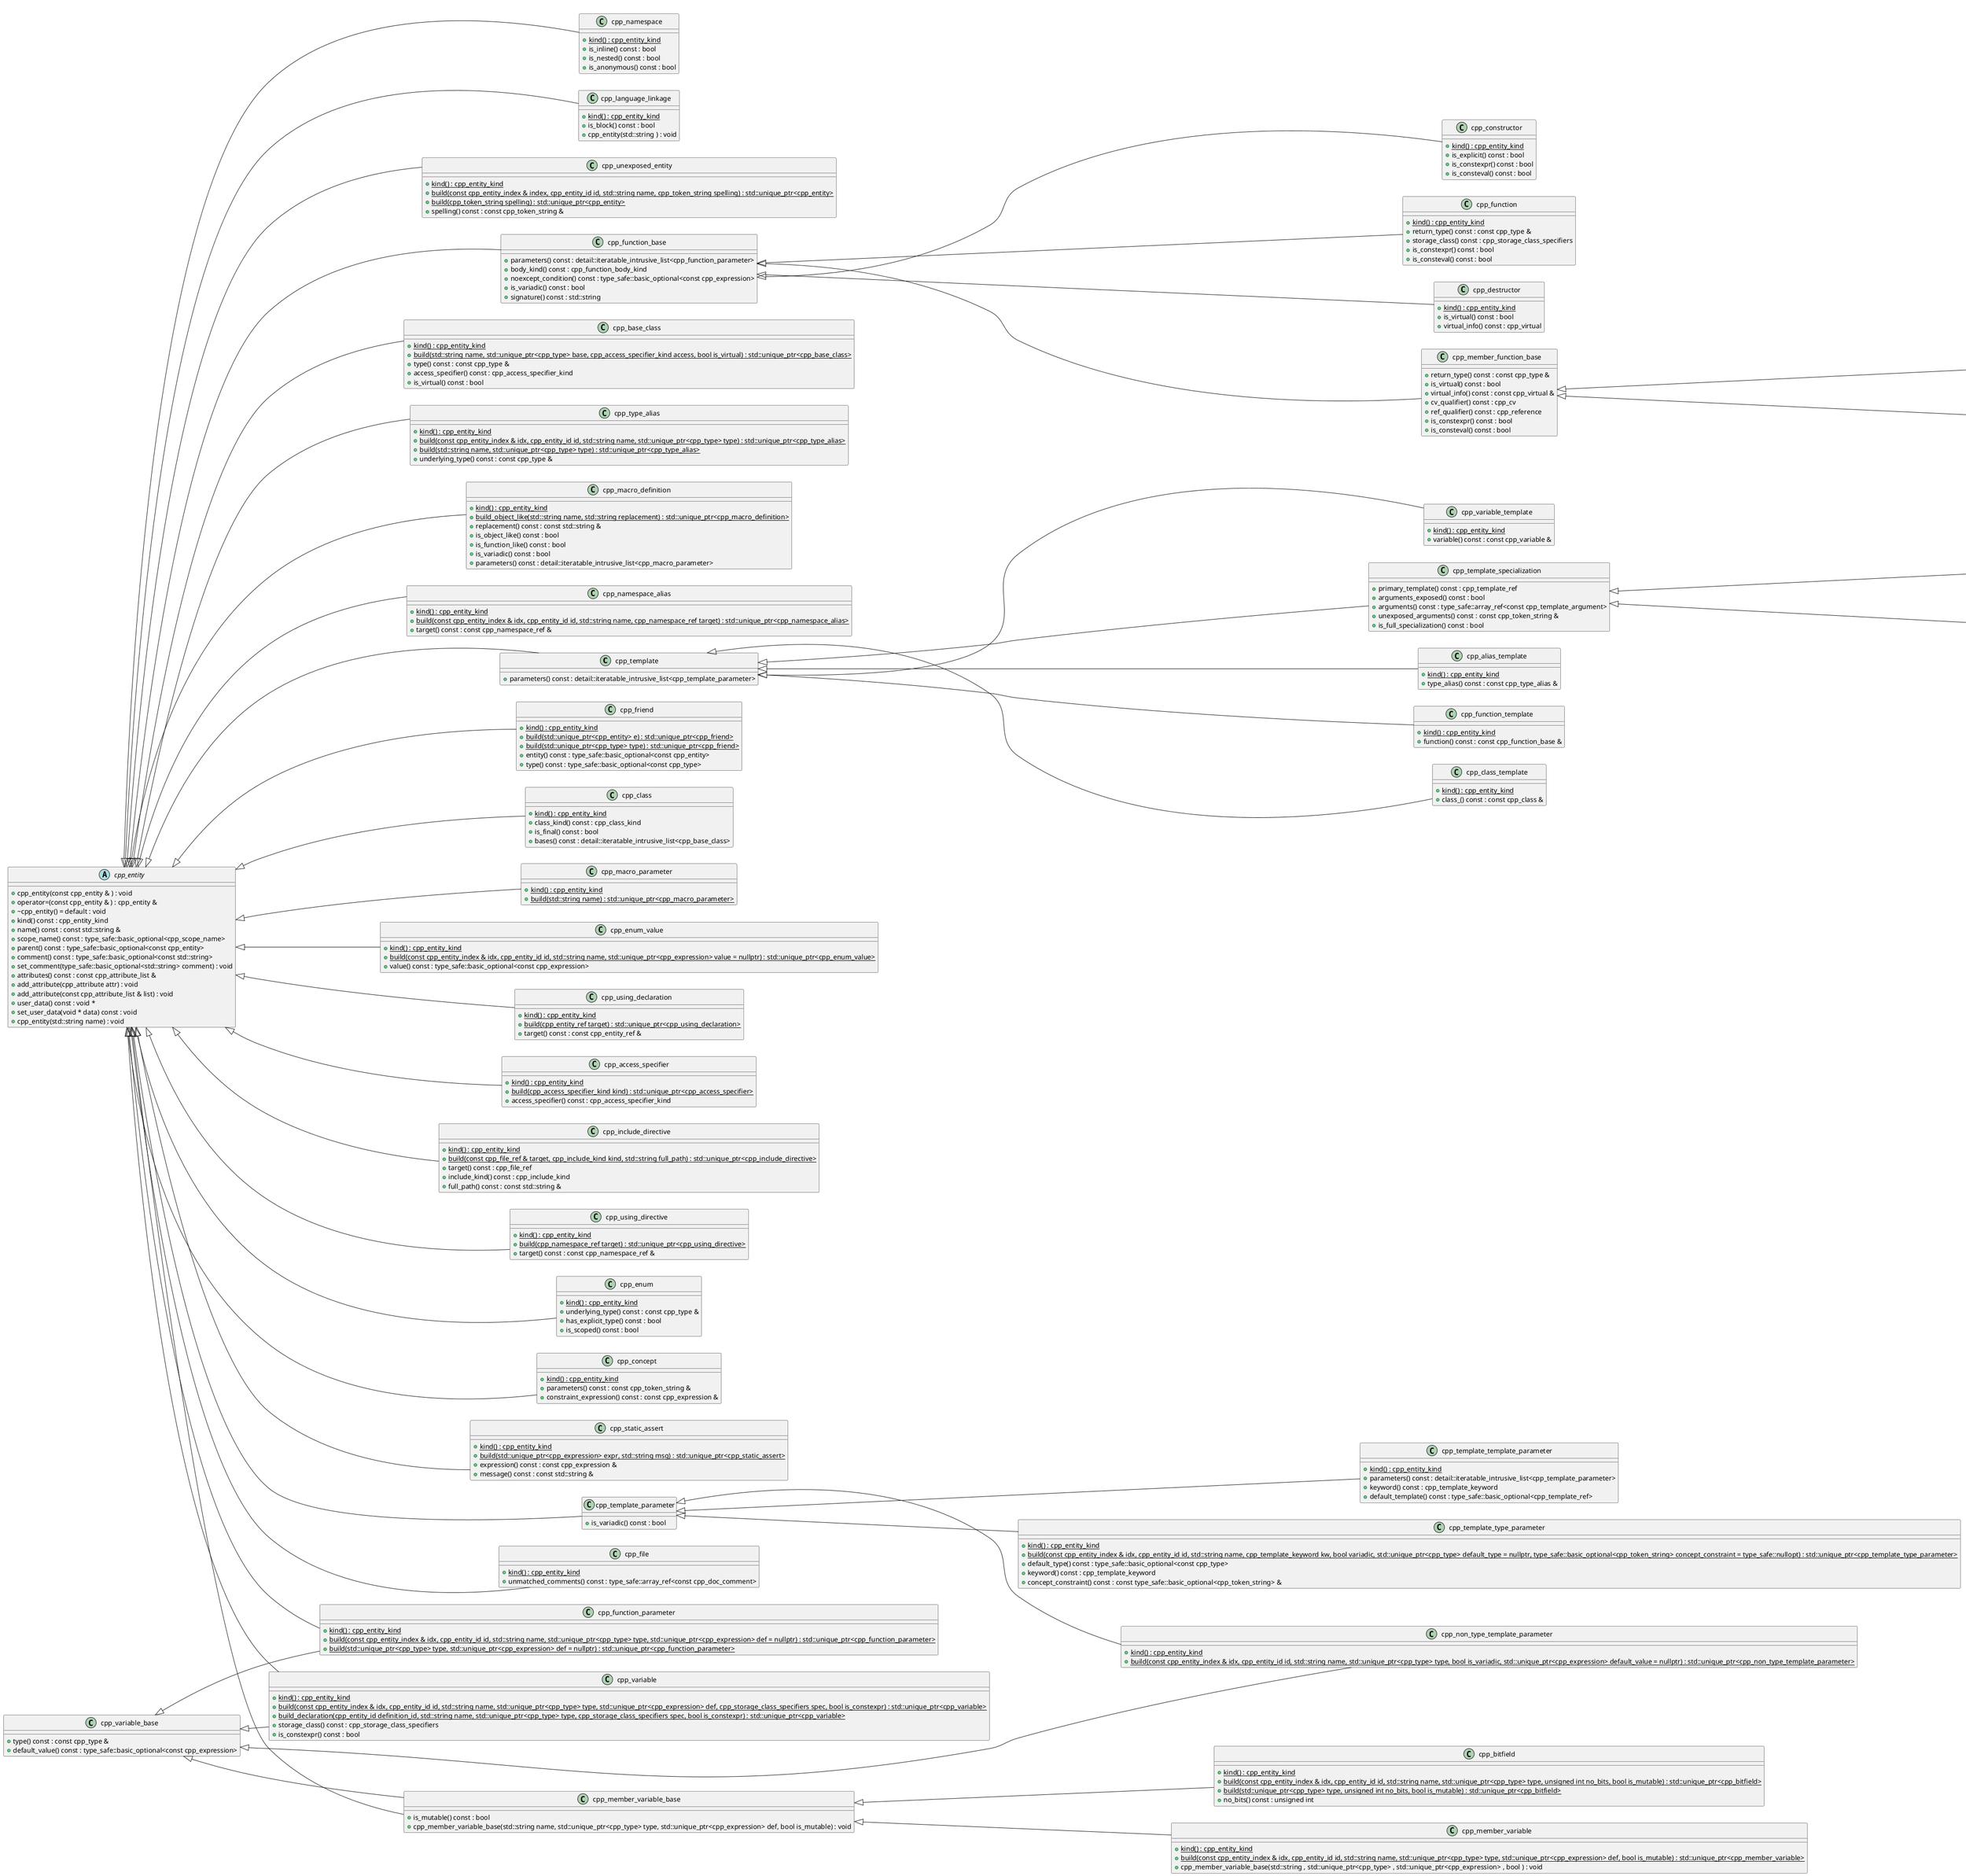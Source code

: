 @startuml
left to right direction
class "cpp_template" as C_0000007122300671081288
class C_0000007122300671081288 [[https://github.com/foonathan/cppast/blob/f81be80b524a88533f7e5eefd96fe10dc59cc289/include/cppast/cppast_fwd.hpp#L61{cpp_template}]] {
+parameters() const : detail::iteratable_intrusive_list<cpp_template_parameter>
}
class "cpp_constructor" as C_0000093026110207222749
class C_0000093026110207222749 [[https://github.com/foonathan/cppast/blob/f81be80b524a88533f7e5eefd96fe10dc59cc289/include/cppast/cppast_fwd.hpp#L24{cpp_constructor}]] {
{static} +kind() : cpp_entity_kind
+is_explicit() const : bool
+is_constexpr() const : bool
+is_consteval() const : bool
}
class "cpp_variable_base" as C_0000184600132526931259
class C_0000184600132526931259 [[https://github.com/foonathan/cppast/blob/f81be80b524a88533f7e5eefd96fe10dc59cc289/include/cppast/cppast_fwd.hpp#L79{cpp_variable_base}]] {
+type() const : const cpp_type &
+default_value() const : type_safe::basic_optional<const cpp_expression>
}
class "cpp_member_function" as C_0000204784596342006018
class C_0000204784596342006018 [[https://github.com/foonathan/cppast/blob/f81be80b524a88533f7e5eefd96fe10dc59cc289/include/cppast/cppast_fwd.hpp#L50{cpp_member_function}]] {
{static} +kind() : cpp_entity_kind
}
class "cpp_friend" as C_0000303046364398051951
class C_0000303046364398051951 [[https://github.com/foonathan/cppast/blob/f81be80b524a88533f7e5eefd96fe10dc59cc289/include/cppast/cppast_fwd.hpp#L38{cpp_friend}]] {
{static} +kind() : cpp_entity_kind
{static} +build(std::unique_ptr<cpp_entity> e) : std::unique_ptr<cpp_friend>
{static} +build(std::unique_ptr<cpp_type> type) : std::unique_ptr<cpp_friend>
+entity() const : type_safe::basic_optional<const cpp_entity>
+type() const : type_safe::basic_optional<const cpp_type>
}
class "cpp_class_template" as C_0000354944277741654522
class C_0000354944277741654522 [[https://github.com/foonathan/cppast/blob/f81be80b524a88533f7e5eefd96fe10dc59cc289/include/cppast/cppast_fwd.hpp#L21{cpp_class_template}]] {
{static} +kind() : cpp_entity_kind
+class_() const : const cpp_class &
}
class "cpp_class" as C_0000405957729531335243
class C_0000405957729531335243 [[https://github.com/foonathan/cppast/blob/f81be80b524a88533f7e5eefd96fe10dc59cc289/include/cppast/cppast_fwd.hpp#L20{cpp_class}]] {
{static} +kind() : cpp_entity_kind
+class_kind() const : cpp_class_kind
+is_final() const : bool
+bases() const : detail::iteratable_intrusive_list<cpp_base_class>
}
class "cpp_macro_parameter" as C_0000481403470717148125
class C_0000481403470717148125 [[https://github.com/foonathan/cppast/blob/f81be80b524a88533f7e5eefd96fe10dc59cc289/include/cppast/cppast_fwd.hpp#L49{cpp_macro_parameter}]] {
{static} +kind() : cpp_entity_kind
{static} +build(std::string name) : std::unique_ptr<cpp_macro_parameter>
}
class "cpp_variable_template" as C_0000528839971184410995
class C_0000528839971184410995 [[https://github.com/foonathan/cppast/blob/f81be80b524a88533f7e5eefd96fe10dc59cc289/include/cppast/cppast_fwd.hpp#L80{cpp_variable_template}]] {
{static} +kind() : cpp_entity_kind
+variable() const : const cpp_variable &
}
class "cpp_template_specialization" as C_0000529201356065019777
class C_0000529201356065019777 [[https://github.com/foonathan/cppast/blob/f81be80b524a88533f7e5eefd96fe10dc59cc289/include/cppast/cppast_fwd.hpp#L66{cpp_template_specialization}]] {
+primary_template() const : cpp_template_ref
+arguments_exposed() const : bool
+arguments() const : type_safe::array_ref<const cpp_template_argument>
+unexposed_arguments() const : const cpp_token_string &
+is_full_specialization() const : bool
}
class "cpp_enum_value" as C_0000569714057132864504
class C_0000569714057132864504 [[https://github.com/foonathan/cppast/blob/f81be80b524a88533f7e5eefd96fe10dc59cc289/include/cppast/cppast_fwd.hpp#L34{cpp_enum_value}]] {
{static} +kind() : cpp_entity_kind
{static} +build(const cpp_entity_index & idx, cpp_entity_id id, std::string name, std::unique_ptr<cpp_expression> value = nullptr) : std::unique_ptr<cpp_enum_value>
+value() const : type_safe::basic_optional<const cpp_expression>
}
class "cpp_using_declaration" as C_0000609158070514656735
class C_0000609158070514656735 [[https://github.com/foonathan/cppast/blob/f81be80b524a88533f7e5eefd96fe10dc59cc289/include/cppast/cppast_fwd.hpp#L76{cpp_using_declaration}]] {
{static} +kind() : cpp_entity_kind
{static} +build(cpp_entity_ref target) : std::unique_ptr<cpp_using_declaration>
+target() const : const cpp_entity_ref &
}
class "cpp_access_specifier" as C_0000706843607037461153
class C_0000706843607037461153 [[https://github.com/foonathan/cppast/blob/f81be80b524a88533f7e5eefd96fe10dc59cc289/include/cppast/cppast_fwd.hpp#L12{cpp_access_specifier}]] {
{static} +kind() : cpp_entity_kind
{static} +build(cpp_access_specifier_kind kind) : std::unique_ptr<cpp_access_specifier>
+access_specifier() const : cpp_access_specifier_kind
}
class "cpp_include_directive" as C_0000710886303767961620
class C_0000710886303767961620 [[https://github.com/foonathan/cppast/blob/f81be80b524a88533f7e5eefd96fe10dc59cc289/include/cppast/cppast_fwd.hpp#L45{cpp_include_directive}]] {
{static} +kind() : cpp_entity_kind
{static} +build(const cpp_file_ref & target, cpp_include_kind kind, std::string full_path) : std::unique_ptr<cpp_include_directive>
+target() const : cpp_file_ref
+include_kind() const : cpp_include_kind
+full_path() const : const std::string &
}
class "cpp_template_template_parameter" as C_0000753898560016921202
class C_0000753898560016921202 [[https://github.com/foonathan/cppast/blob/f81be80b524a88533f7e5eefd96fe10dc59cc289/include/cppast/cppast_fwd.hpp#L67{cpp_template_template_parameter}]] {
{static} +kind() : cpp_entity_kind
+parameters() const : detail::iteratable_intrusive_list<cpp_template_parameter>
+keyword() const : cpp_template_keyword
+default_template() const : type_safe::basic_optional<cpp_template_ref>
}
class "cpp_using_directive" as C_0000884493087412892762
class C_0000884493087412892762 [[https://github.com/foonathan/cppast/blob/f81be80b524a88533f7e5eefd96fe10dc59cc289/include/cppast/cppast_fwd.hpp#L77{cpp_using_directive}]] {
{static} +kind() : cpp_entity_kind
{static} +build(cpp_namespace_ref target) : std::unique_ptr<cpp_using_directive>
+target() const : const cpp_namespace_ref &
}
class "cpp_enum" as C_0000914084519342392608
class C_0000914084519342392608 [[https://github.com/foonathan/cppast/blob/f81be80b524a88533f7e5eefd96fe10dc59cc289/include/cppast/cppast_fwd.hpp#L33{cpp_enum}]] {
{static} +kind() : cpp_entity_kind
+underlying_type() const : const cpp_type &
+has_explicit_type() const : bool
+is_scoped() const : bool
}
class "cpp_alias_template" as C_0000949738581869538757
class C_0000949738581869538757 [[https://github.com/foonathan/cppast/blob/f81be80b524a88533f7e5eefd96fe10dc59cc289/include/cppast/cppast_fwd.hpp#L13{cpp_alias_template}]] {
{static} +kind() : cpp_entity_kind
+type_alias() const : const cpp_type_alias &
}
class "cpp_concept" as C_0001015000934507811109
class C_0001015000934507811109 [[https://github.com/foonathan/cppast/blob/f81be80b524a88533f7e5eefd96fe10dc59cc289/include/cppast/cppast_fwd.hpp#L23{cpp_concept}]] {
{static} +kind() : cpp_entity_kind
+parameters() const : const cpp_token_string &
+constraint_expression() const : const cpp_expression &
}
class "cpp_function" as C_0001029800296375209800
class C_0001029800296375209800 [[https://github.com/foonathan/cppast/blob/f81be80b524a88533f7e5eefd96fe10dc59cc289/include/cppast/cppast_fwd.hpp#L39{cpp_function}]] {
{static} +kind() : cpp_entity_kind
+return_type() const : const cpp_type &
+storage_class() const : cpp_storage_class_specifiers
+is_constexpr() const : bool
+is_consteval() const : bool
}
class "cpp_static_assert" as C_0001035636844572508781
class C_0001035636844572508781 [[https://github.com/foonathan/cppast/blob/f81be80b524a88533f7e5eefd96fe10dc59cc289/include/cppast/cppast_fwd.hpp#L60{cpp_static_assert}]] {
{static} +kind() : cpp_entity_kind
{static} +build(std::unique_ptr<cpp_expression> expr, std::string msg) : std::unique_ptr<cpp_static_assert>
+expression() const : const cpp_expression &
+message() const : const std::string &
}
class "cpp_bitfield" as C_0001142080746427367264
class C_0001142080746427367264 [[https://github.com/foonathan/cppast/blob/f81be80b524a88533f7e5eefd96fe10dc59cc289/include/cppast/cppast_fwd.hpp#L18{cpp_bitfield}]] {
{static} +kind() : cpp_entity_kind
{static} +build(const cpp_entity_index & idx, cpp_entity_id id, std::string name, std::unique_ptr<cpp_type> type, unsigned int no_bits, bool is_mutable) : std::unique_ptr<cpp_bitfield>
{static} +build(std::unique_ptr<cpp_type> type, unsigned int no_bits, bool is_mutable) : std::unique_ptr<cpp_bitfield>
+no_bits() const : unsigned int
}
class "cpp_template_parameter" as C_0001158442798649543268
class C_0001158442798649543268 [[https://github.com/foonathan/cppast/blob/f81be80b524a88533f7e5eefd96fe10dc59cc289/include/cppast/cppast_fwd.hpp#L64{cpp_template_parameter}]] {
+is_variadic() const : bool
}
class "cpp_function_base" as C_0001223070325447825853
class C_0001223070325447825853 [[https://github.com/foonathan/cppast/blob/f81be80b524a88533f7e5eefd96fe10dc59cc289/include/cppast/cppast_fwd.hpp#L40{cpp_function_base}]] {
+parameters() const : detail::iteratable_intrusive_list<cpp_function_parameter>
+body_kind() const : cpp_function_body_kind
+noexcept_condition() const : type_safe::basic_optional<const cpp_expression>
+is_variadic() const : bool
+signature() const : std::string
}
class "cpp_file" as C_0001248593507051490272
class C_0001248593507051490272 [[https://github.com/foonathan/cppast/blob/f81be80b524a88533f7e5eefd96fe10dc59cc289/include/cppast/cppast_fwd.hpp#L36{cpp_file}]] {
{static} +kind() : cpp_entity_kind
+unmatched_comments() const : type_safe::array_ref<const cpp_doc_comment>
}
class "cpp_member_variable_base" as C_0001290905484738066347
class C_0001290905484738066347 [[https://github.com/foonathan/cppast/blob/f81be80b524a88533f7e5eefd96fe10dc59cc289/include/cppast/cppast_fwd.hpp#L54{cpp_member_variable_base}]] {
+is_mutable() const : bool
+cpp_member_variable_base(std::string name, std::unique_ptr<cpp_type> type, std::unique_ptr<cpp_expression> def, bool is_mutable) : void
}
class "cpp_namespace" as C_0001318630691633731356
class C_0001318630691633731356 [[https://github.com/foonathan/cppast/blob/f81be80b524a88533f7e5eefd96fe10dc59cc289/include/cppast/cppast_fwd.hpp#L55{cpp_namespace}]] {
{static} +kind() : cpp_entity_kind
+is_inline() const : bool
+is_nested() const : bool
+is_anonymous() const : bool
}
class "cpp_function_parameter" as C_0001352597003719961343
class C_0001352597003719961343 [[https://github.com/foonathan/cppast/blob/f81be80b524a88533f7e5eefd96fe10dc59cc289/include/cppast/cppast_fwd.hpp#L41{cpp_function_parameter}]] {
{static} +kind() : cpp_entity_kind
{static} +build(const cpp_entity_index & idx, cpp_entity_id id, std::string name, std::unique_ptr<cpp_type> type, std::unique_ptr<cpp_expression> def = nullptr) : std::unique_ptr<cpp_function_parameter>
{static} +build(std::unique_ptr<cpp_type> type, std::unique_ptr<cpp_expression> def = nullptr) : std::unique_ptr<cpp_function_parameter>
}
class "cpp_language_linkage" as C_0001368865032388034918
class C_0001368865032388034918 [[https://github.com/foonathan/cppast/blob/f81be80b524a88533f7e5eefd96fe10dc59cc289/include/cppast/cppast_fwd.hpp#L46{cpp_language_linkage}]] {
{static} +kind() : cpp_entity_kind
+is_block() const : bool
+cpp_entity(std::string ) : void
}
class "cpp_unexposed_entity" as C_0001449857709503654826
class C_0001449857709503654826 [[https://github.com/foonathan/cppast/blob/f81be80b524a88533f7e5eefd96fe10dc59cc289/include/cppast/cppast_fwd.hpp#L72{cpp_unexposed_entity}]] {
{static} +kind() : cpp_entity_kind
{static} +build(const cpp_entity_index & index, cpp_entity_id id, std::string name, cpp_token_string spelling) : std::unique_ptr<cpp_entity>
{static} +build(cpp_token_string spelling) : std::unique_ptr<cpp_entity>
+spelling() const : const cpp_token_string &
}
class "cpp_function_template" as C_0001450758198445278335
class C_0001450758198445278335 [[https://github.com/foonathan/cppast/blob/f81be80b524a88533f7e5eefd96fe10dc59cc289/include/cppast/cppast_fwd.hpp#L42{cpp_function_template}]] {
{static} +kind() : cpp_entity_kind
+function() const : const cpp_function_base &
}
class "cpp_non_type_template_parameter" as C_0001461284658212381765
class C_0001461284658212381765 [[https://github.com/foonathan/cppast/blob/f81be80b524a88533f7e5eefd96fe10dc59cc289/include/cppast/cppast_fwd.hpp#L56{cpp_non_type_template_parameter}]] {
{static} +kind() : cpp_entity_kind
{static} +build(const cpp_entity_index & idx, cpp_entity_id id, std::string name, std::unique_ptr<cpp_type> type, bool is_variadic, std::unique_ptr<cpp_expression> default_value = nullptr) : std::unique_ptr<cpp_non_type_template_parameter>
}
class "cpp_base_class" as C_0001513295345096619386
class C_0001513295345096619386 [[https://github.com/foonathan/cppast/blob/f81be80b524a88533f7e5eefd96fe10dc59cc289/include/cppast/cppast_fwd.hpp#L17{cpp_base_class}]] {
{static} +kind() : cpp_entity_kind
{static} +build(std::string name, std::unique_ptr<cpp_type> base, cpp_access_specifier_kind access, bool is_virtual) : std::unique_ptr<cpp_base_class>
+type() const : const cpp_type &
+access_specifier() const : cpp_access_specifier_kind
+is_virtual() const : bool
}
class "cpp_destructor" as C_0001522207092676876515
class C_0001522207092676876515 [[https://github.com/foonathan/cppast/blob/f81be80b524a88533f7e5eefd96fe10dc59cc289/include/cppast/cppast_fwd.hpp#L30{cpp_destructor}]] {
{static} +kind() : cpp_entity_kind
+is_virtual() const : bool
+virtual_info() const : cpp_virtual
}
class "cpp_type_alias" as C_0001652684387667767114
class C_0001652684387667767114 [[https://github.com/foonathan/cppast/blob/f81be80b524a88533f7e5eefd96fe10dc59cc289/include/cppast/cppast_fwd.hpp#L71{cpp_type_alias}]] {
{static} +kind() : cpp_entity_kind
{static} +build(const cpp_entity_index & idx, cpp_entity_id id, std::string name, std::unique_ptr<cpp_type> type) : std::unique_ptr<cpp_type_alias>
{static} +build(std::string name, std::unique_ptr<cpp_type> type) : std::unique_ptr<cpp_type_alias>
+underlying_type() const : const cpp_type &
}
class "cpp_macro_definition" as C_0001660861710076468858
class C_0001660861710076468858 [[https://github.com/foonathan/cppast/blob/f81be80b524a88533f7e5eefd96fe10dc59cc289/include/cppast/cppast_fwd.hpp#L48{cpp_macro_definition}]] {
{static} +kind() : cpp_entity_kind
{static} +build_object_like(std::string name, std::string replacement) : std::unique_ptr<cpp_macro_definition>
+replacement() const : const std::string &
+is_object_like() const : bool
+is_function_like() const : bool
+is_variadic() const : bool
+parameters() const : detail::iteratable_intrusive_list<cpp_macro_parameter>
}
class "cpp_template_type_parameter" as C_0001672854013158225149
class C_0001672854013158225149 [[https://github.com/foonathan/cppast/blob/f81be80b524a88533f7e5eefd96fe10dc59cc289/include/cppast/cppast_fwd.hpp#L68{cpp_template_type_parameter}]] {
{static} +kind() : cpp_entity_kind
{static} +build(const cpp_entity_index & idx, cpp_entity_id id, std::string name, cpp_template_keyword kw, bool variadic, std::unique_ptr<cpp_type> default_type = nullptr, type_safe::basic_optional<cpp_token_string> concept_constraint = type_safe::nullopt) : std::unique_ptr<cpp_template_type_parameter>
+default_type() const : type_safe::basic_optional<const cpp_type>
+keyword() const : cpp_template_keyword
+concept_constraint() const : const type_safe::basic_optional<cpp_token_string> &
}
class "cpp_variable" as C_0001714681292788161746
class C_0001714681292788161746 [[https://github.com/foonathan/cppast/blob/f81be80b524a88533f7e5eefd96fe10dc59cc289/include/cppast/cppast_fwd.hpp#L78{cpp_variable}]] {
{static} +kind() : cpp_entity_kind
{static} +build(const cpp_entity_index & idx, cpp_entity_id id, std::string name, std::unique_ptr<cpp_type> type, std::unique_ptr<cpp_expression> def, cpp_storage_class_specifiers spec, bool is_constexpr) : std::unique_ptr<cpp_variable>
{static} +build_declaration(cpp_entity_id definition_id, std::string name, std::unique_ptr<cpp_type> type, cpp_storage_class_specifiers spec, bool is_constexpr) : std::unique_ptr<cpp_variable>
+storage_class() const : cpp_storage_class_specifiers
+is_constexpr() const : bool
}
class "cpp_conversion_op" as C_0001746973142219232442
class C_0001746973142219232442 [[https://github.com/foonathan/cppast/blob/f81be80b524a88533f7e5eefd96fe10dc59cc289/include/cppast/cppast_fwd.hpp#L25{cpp_conversion_op}]] {
{static} +kind() : cpp_entity_kind
+is_explicit() const : bool
}
class "cpp_class_template_specialization" as C_0001762684826194706908
class C_0001762684826194706908 [[https://github.com/foonathan/cppast/blob/f81be80b524a88533f7e5eefd96fe10dc59cc289/include/cppast/cppast_fwd.hpp#L22{cpp_class_template_specialization}]] {
{static} +kind() : cpp_entity_kind
+class_() const : const cpp_class &
}
class "cpp_member_function_base" as C_0001783488486496950492
class C_0001783488486496950492 [[https://github.com/foonathan/cppast/blob/f81be80b524a88533f7e5eefd96fe10dc59cc289/include/cppast/cppast_fwd.hpp#L51{cpp_member_function_base}]] {
+return_type() const : const cpp_type &
+is_virtual() const : bool
+virtual_info() const : const cpp_virtual &
+cv_qualifier() const : cpp_cv
+ref_qualifier() const : cpp_reference
+is_constexpr() const : bool
+is_consteval() const : bool
}
abstract "cpp_entity" as C_0001854695372332280903
abstract C_0001854695372332280903 [[https://github.com/foonathan/cppast/blob/f81be80b524a88533f7e5eefd96fe10dc59cc289/include/cppast/cppast_fwd.hpp#L31{cpp_entity}]] {
+cpp_entity(const cpp_entity & ) : void
+operator=(const cpp_entity & ) : cpp_entity &
+~cpp_entity() = default : void
+kind() const : cpp_entity_kind
+name() const : const std::string &
+scope_name() const : type_safe::basic_optional<cpp_scope_name>
+parent() const : type_safe::basic_optional<const cpp_entity>
+comment() const : type_safe::basic_optional<const std::string>
+set_comment(type_safe::basic_optional<std::string> comment) : void
+attributes() const : const cpp_attribute_list &
+add_attribute(cpp_attribute attr) : void
+add_attribute(const cpp_attribute_list & list) : void
+user_data() const : void *
+set_user_data(void * data) const : void
+cpp_entity(std::string name) : void
}
class "cpp_function_template_specialization" as C_0001912174880347917630
class C_0001912174880347917630 [[https://github.com/foonathan/cppast/blob/f81be80b524a88533f7e5eefd96fe10dc59cc289/include/cppast/cppast_fwd.hpp#L43{cpp_function_template_specialization}]] {
{static} +kind() : cpp_entity_kind
+function() const : const cpp_function_base &
}
class "cpp_member_variable" as C_0002206472772300753495
class C_0002206472772300753495 [[https://github.com/foonathan/cppast/blob/f81be80b524a88533f7e5eefd96fe10dc59cc289/include/cppast/cpp_member_variable.hpp#L33{A [cppast::cpp_entity]() modelling a C++ member variable.}]] {
{static} +kind() : cpp_entity_kind
{static} +build(const cpp_entity_index & idx, cpp_entity_id id, std::string name, std::unique_ptr<cpp_type> type, std::unique_ptr<cpp_expression> def, bool is_mutable) : std::unique_ptr<cpp_member_variable>
+cpp_member_variable_base(std::string , std::unique_ptr<cpp_type> , std::unique_ptr<cpp_expression> , bool ) : void
}
class "cpp_namespace_alias" as C_0000173412889635012893
class C_0000173412889635012893 [[https://github.com/foonathan/cppast/blob/f81be80b524a88533f7e5eefd96fe10dc59cc289/include/cppast/cpp_namespace.hpp#L102{A [cppast::cpp_entity]() modelling a namespace alias.}]] {
{static} +kind() : cpp_entity_kind
{static} +build(const cpp_entity_index & idx, cpp_entity_id id, std::string name, cpp_namespace_ref target) : std::unique_ptr<cpp_namespace_alias>
+target() const : const cpp_namespace_ref &
}
C_0001854695372332280903 <|-- C_0000007122300671081288
C_0001223070325447825853 <|-- C_0000093026110207222749
C_0001783488486496950492 <|-- C_0000204784596342006018
C_0001854695372332280903 <|-- C_0000303046364398051951
C_0000007122300671081288 <|-- C_0000354944277741654522
C_0001854695372332280903 <|-- C_0000405957729531335243
C_0001854695372332280903 <|-- C_0000481403470717148125
C_0000007122300671081288 <|-- C_0000528839971184410995
C_0000007122300671081288 <|-- C_0000529201356065019777
C_0001854695372332280903 <|-- C_0000569714057132864504
C_0001854695372332280903 <|-- C_0000609158070514656735
C_0001854695372332280903 <|-- C_0000706843607037461153
C_0001854695372332280903 <|-- C_0000710886303767961620
C_0001158442798649543268 <|-- C_0000753898560016921202
C_0001854695372332280903 <|-- C_0000884493087412892762
C_0001854695372332280903 <|-- C_0000914084519342392608
C_0000007122300671081288 <|-- C_0000949738581869538757
C_0001854695372332280903 <|-- C_0001015000934507811109
C_0001223070325447825853 <|-- C_0001029800296375209800
C_0001854695372332280903 <|-- C_0001035636844572508781
C_0001290905484738066347 <|-- C_0001142080746427367264
C_0001854695372332280903 <|-- C_0001158442798649543268
C_0001854695372332280903 <|-- C_0001223070325447825853
C_0001854695372332280903 <|-- C_0001248593507051490272
C_0001854695372332280903 <|-- C_0001290905484738066347
C_0000184600132526931259 <|-- C_0001290905484738066347
C_0001854695372332280903 <|-- C_0001318630691633731356
C_0001854695372332280903 <|-- C_0001352597003719961343
C_0000184600132526931259 <|-- C_0001352597003719961343
C_0001854695372332280903 <|-- C_0001368865032388034918
C_0001854695372332280903 <|-- C_0001449857709503654826
C_0000007122300671081288 <|-- C_0001450758198445278335
C_0001158442798649543268 <|-- C_0001461284658212381765
C_0000184600132526931259 <|-- C_0001461284658212381765
C_0001854695372332280903 <|-- C_0001513295345096619386
C_0001223070325447825853 <|-- C_0001522207092676876515
C_0001854695372332280903 <|-- C_0001652684387667767114
C_0001854695372332280903 <|-- C_0001660861710076468858
C_0001158442798649543268 <|-- C_0001672854013158225149
C_0001854695372332280903 <|-- C_0001714681292788161746
C_0000184600132526931259 <|-- C_0001714681292788161746
C_0001783488486496950492 <|-- C_0001746973142219232442
C_0000529201356065019777 <|-- C_0001762684826194706908
C_0001223070325447825853 <|-- C_0001783488486496950492
C_0000529201356065019777 <|-- C_0001912174880347917630
C_0001290905484738066347 <|-- C_0002206472772300753495
C_0001854695372332280903 <|-- C_0000173412889635012893
@enduml
